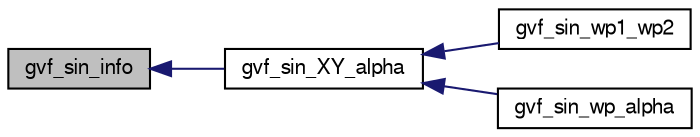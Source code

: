 digraph "gvf_sin_info"
{
  edge [fontname="FreeSans",fontsize="10",labelfontname="FreeSans",labelfontsize="10"];
  node [fontname="FreeSans",fontsize="10",shape=record];
  rankdir="LR";
  Node1 [label="gvf_sin_info",height=0.2,width=0.4,color="black", fillcolor="grey75", style="filled", fontcolor="black"];
  Node1 -> Node2 [dir="back",color="midnightblue",fontsize="10",style="solid",fontname="FreeSans"];
  Node2 [label="gvf_sin_XY_alpha",height=0.2,width=0.4,color="black", fillcolor="white", style="filled",URL="$gvf_8h.html#a9af1a61d98cb2c59282573ecadeb364d"];
  Node2 -> Node3 [dir="back",color="midnightblue",fontsize="10",style="solid",fontname="FreeSans"];
  Node3 [label="gvf_sin_wp1_wp2",height=0.2,width=0.4,color="black", fillcolor="white", style="filled",URL="$gvf_8h.html#a5f88bca8a1324a1770c56ed8ae3ed8a1"];
  Node2 -> Node4 [dir="back",color="midnightblue",fontsize="10",style="solid",fontname="FreeSans"];
  Node4 [label="gvf_sin_wp_alpha",height=0.2,width=0.4,color="black", fillcolor="white", style="filled",URL="$gvf_8h.html#a685f52908809609c5eb79676d03cd69e"];
}
